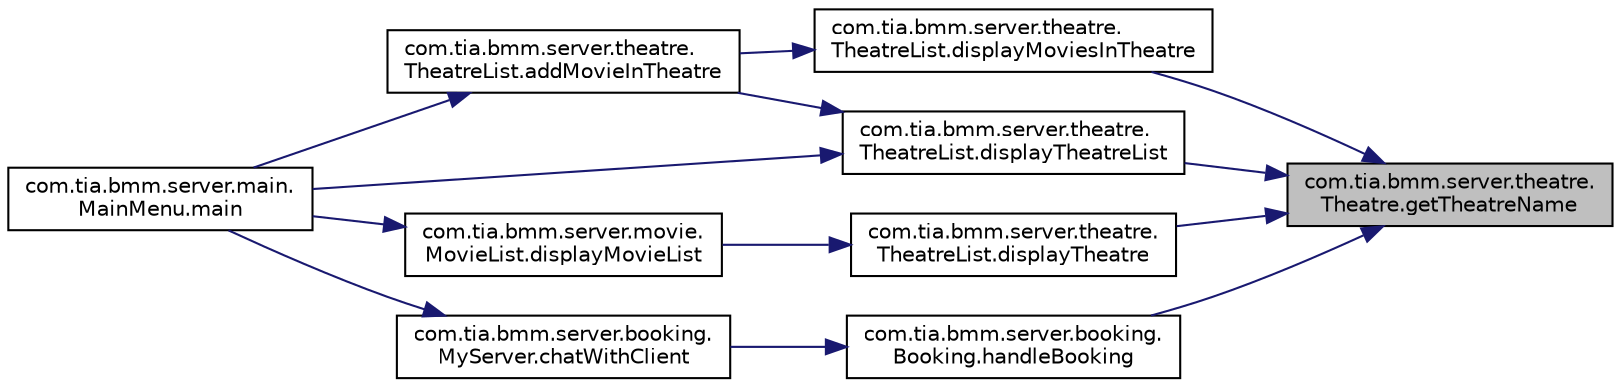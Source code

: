 digraph "com.tia.bmm.server.theatre.Theatre.getTheatreName"
{
 // INTERACTIVE_SVG=YES
 // LATEX_PDF_SIZE
  edge [fontname="Helvetica",fontsize="10",labelfontname="Helvetica",labelfontsize="10"];
  node [fontname="Helvetica",fontsize="10",shape=record];
  rankdir="RL";
  Node1 [label="com.tia.bmm.server.theatre.\lTheatre.getTheatreName",height=0.2,width=0.4,color="black", fillcolor="grey75", style="filled", fontcolor="black",tooltip=" "];
  Node1 -> Node2 [dir="back",color="midnightblue",fontsize="10",style="solid",fontname="Helvetica"];
  Node2 [label="com.tia.bmm.server.theatre.\lTheatreList.displayMoviesInTheatre",height=0.2,width=0.4,color="black", fillcolor="white", style="filled",URL="$da/dca/classcom_1_1tia_1_1bmm_1_1server_1_1theatre_1_1_theatre_list.html#a11ed7b410b1ceaed743494db408f2cff",tooltip=" "];
  Node2 -> Node3 [dir="back",color="midnightblue",fontsize="10",style="solid",fontname="Helvetica"];
  Node3 [label="com.tia.bmm.server.theatre.\lTheatreList.addMovieInTheatre",height=0.2,width=0.4,color="black", fillcolor="white", style="filled",URL="$da/dca/classcom_1_1tia_1_1bmm_1_1server_1_1theatre_1_1_theatre_list.html#a79cd9edb6f713216ef907c7a1ca00c20",tooltip=" "];
  Node3 -> Node4 [dir="back",color="midnightblue",fontsize="10",style="solid",fontname="Helvetica"];
  Node4 [label="com.tia.bmm.server.main.\lMainMenu.main",height=0.2,width=0.4,color="black", fillcolor="white", style="filled",URL="$d2/d9f/classcom_1_1tia_1_1bmm_1_1server_1_1main_1_1_main_menu.html#a0b053293418334fff5572487489f3029",tooltip=" "];
  Node1 -> Node5 [dir="back",color="midnightblue",fontsize="10",style="solid",fontname="Helvetica"];
  Node5 [label="com.tia.bmm.server.theatre.\lTheatreList.displayTheatre",height=0.2,width=0.4,color="black", fillcolor="white", style="filled",URL="$da/dca/classcom_1_1tia_1_1bmm_1_1server_1_1theatre_1_1_theatre_list.html#a35e07a87e4d839ea581f760b53bd68d7",tooltip=" "];
  Node5 -> Node6 [dir="back",color="midnightblue",fontsize="10",style="solid",fontname="Helvetica"];
  Node6 [label="com.tia.bmm.server.movie.\lMovieList.displayMovieList",height=0.2,width=0.4,color="black", fillcolor="white", style="filled",URL="$d7/d7d/classcom_1_1tia_1_1bmm_1_1server_1_1movie_1_1_movie_list.html#a083de16c94baa39d0cab4aa1102c3983",tooltip=" "];
  Node6 -> Node4 [dir="back",color="midnightblue",fontsize="10",style="solid",fontname="Helvetica"];
  Node1 -> Node7 [dir="back",color="midnightblue",fontsize="10",style="solid",fontname="Helvetica"];
  Node7 [label="com.tia.bmm.server.theatre.\lTheatreList.displayTheatreList",height=0.2,width=0.4,color="black", fillcolor="white", style="filled",URL="$da/dca/classcom_1_1tia_1_1bmm_1_1server_1_1theatre_1_1_theatre_list.html#a501fbd7ca8bee5c6ce651197c321f3f1",tooltip=" "];
  Node7 -> Node3 [dir="back",color="midnightblue",fontsize="10",style="solid",fontname="Helvetica"];
  Node7 -> Node4 [dir="back",color="midnightblue",fontsize="10",style="solid",fontname="Helvetica"];
  Node1 -> Node8 [dir="back",color="midnightblue",fontsize="10",style="solid",fontname="Helvetica"];
  Node8 [label="com.tia.bmm.server.booking.\lBooking.handleBooking",height=0.2,width=0.4,color="black", fillcolor="white", style="filled",URL="$da/d57/classcom_1_1tia_1_1bmm_1_1server_1_1booking_1_1_booking.html#a447864da63969714d2e23e8329af699a",tooltip=" "];
  Node8 -> Node9 [dir="back",color="midnightblue",fontsize="10",style="solid",fontname="Helvetica"];
  Node9 [label="com.tia.bmm.server.booking.\lMyServer.chatWithClient",height=0.2,width=0.4,color="black", fillcolor="white", style="filled",URL="$dc/da0/classcom_1_1tia_1_1bmm_1_1server_1_1booking_1_1_my_server.html#a701d447837f147cf450d6b88edb0a470",tooltip=" "];
  Node9 -> Node4 [dir="back",color="midnightblue",fontsize="10",style="solid",fontname="Helvetica"];
}
